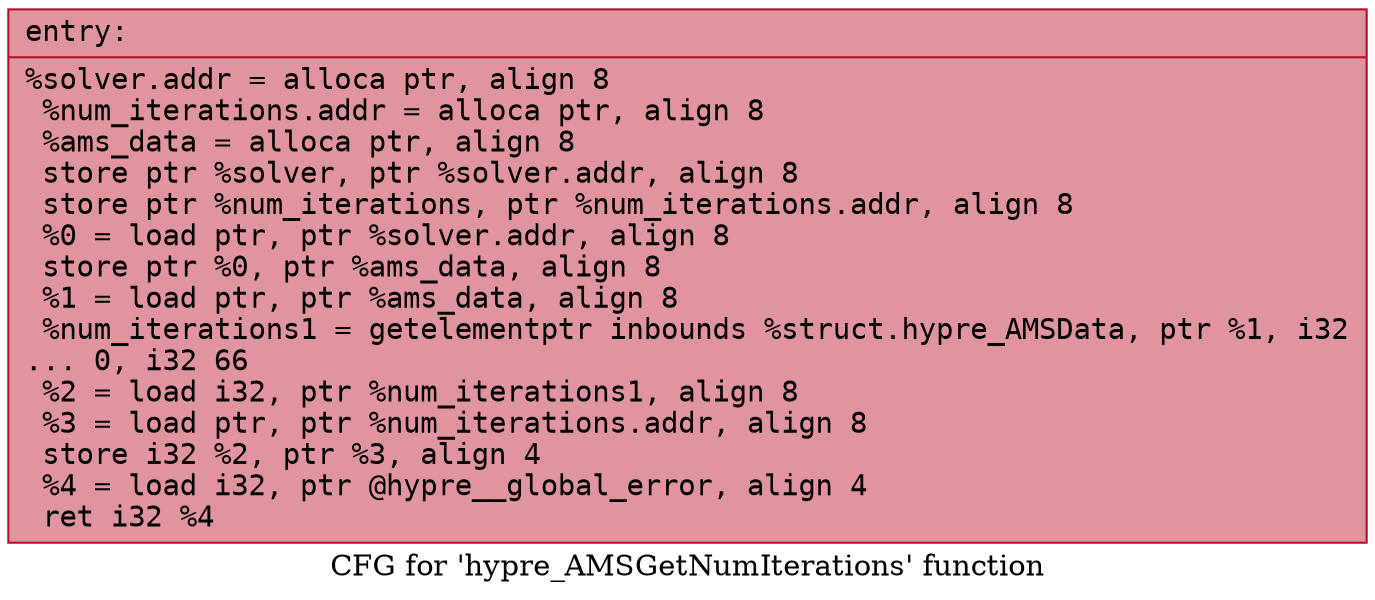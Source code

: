 digraph "CFG for 'hypre_AMSGetNumIterations' function" {
	label="CFG for 'hypre_AMSGetNumIterations' function";

	Node0x56058d890dd0 [shape=record,color="#b70d28ff", style=filled, fillcolor="#b70d2870" fontname="Courier",label="{entry:\l|  %solver.addr = alloca ptr, align 8\l  %num_iterations.addr = alloca ptr, align 8\l  %ams_data = alloca ptr, align 8\l  store ptr %solver, ptr %solver.addr, align 8\l  store ptr %num_iterations, ptr %num_iterations.addr, align 8\l  %0 = load ptr, ptr %solver.addr, align 8\l  store ptr %0, ptr %ams_data, align 8\l  %1 = load ptr, ptr %ams_data, align 8\l  %num_iterations1 = getelementptr inbounds %struct.hypre_AMSData, ptr %1, i32\l... 0, i32 66\l  %2 = load i32, ptr %num_iterations1, align 8\l  %3 = load ptr, ptr %num_iterations.addr, align 8\l  store i32 %2, ptr %3, align 4\l  %4 = load i32, ptr @hypre__global_error, align 4\l  ret i32 %4\l}"];
}
